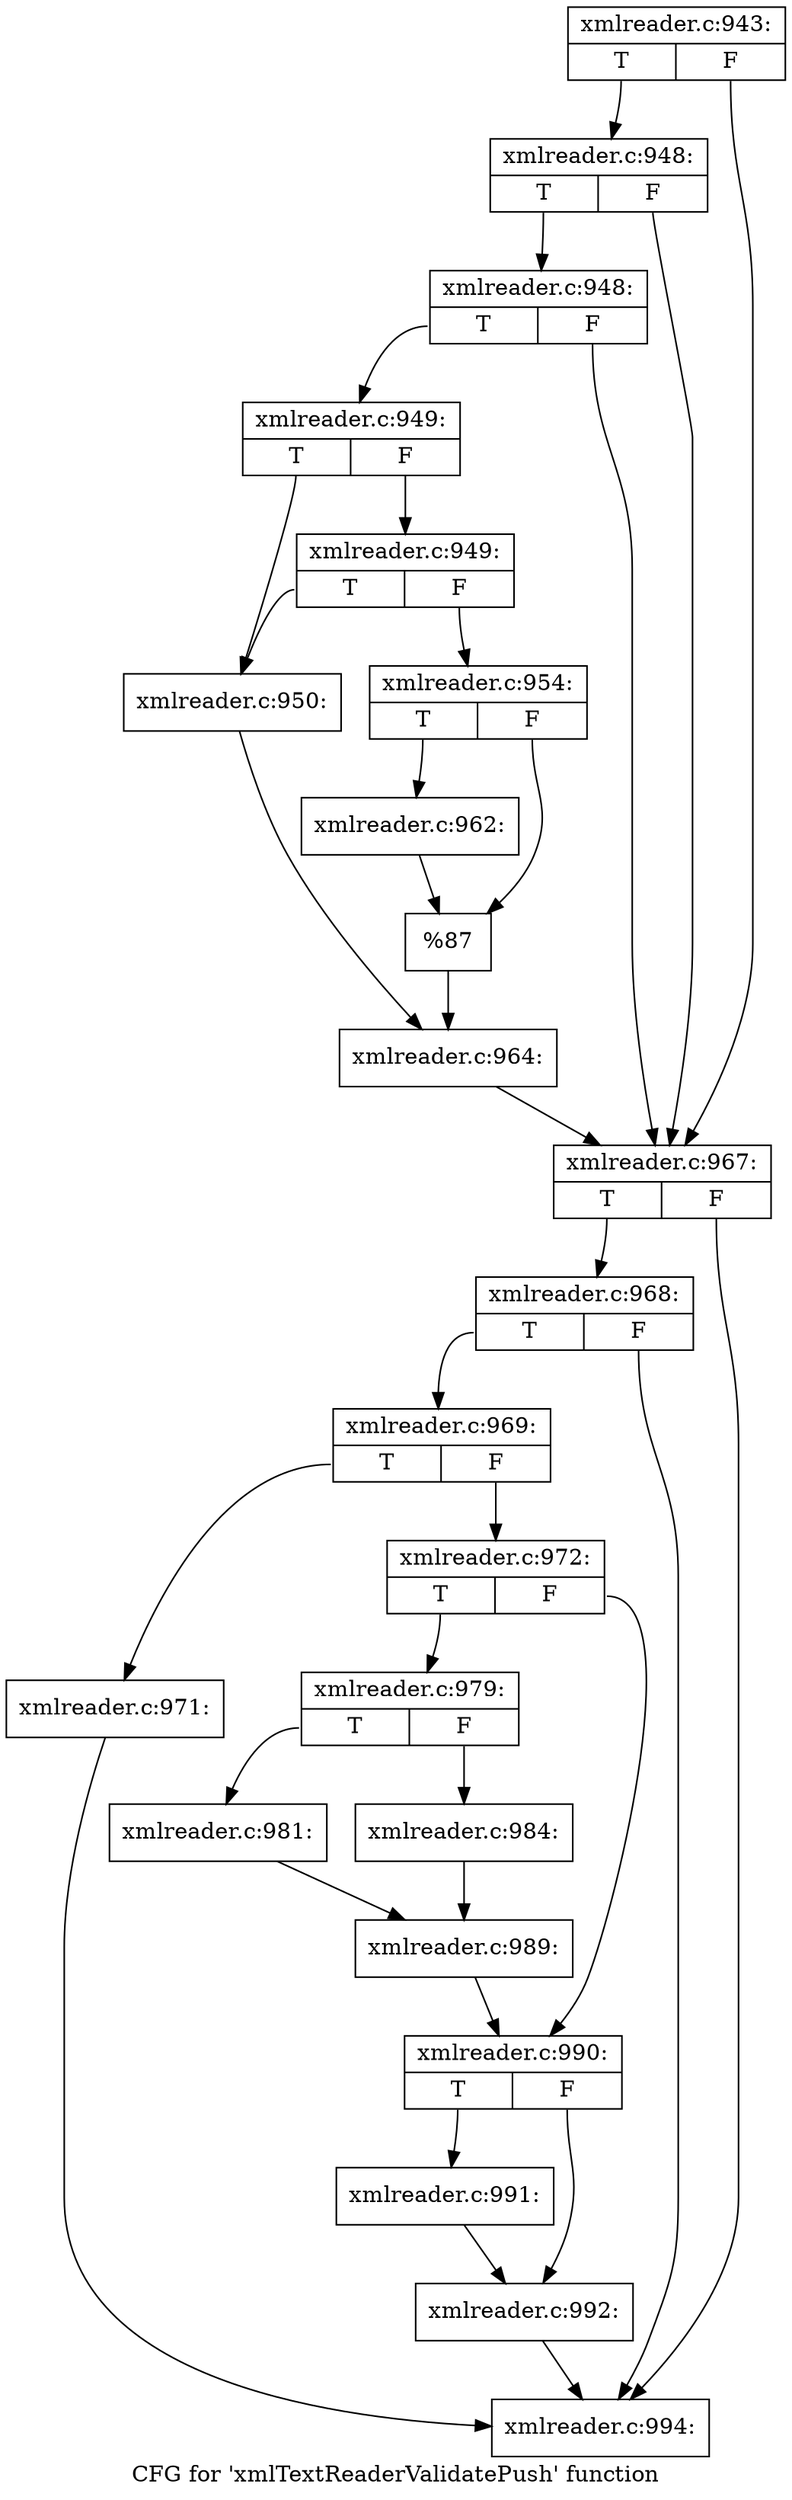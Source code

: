 digraph "CFG for 'xmlTextReaderValidatePush' function" {
	label="CFG for 'xmlTextReaderValidatePush' function";

	Node0x49a2360 [shape=record,label="{xmlreader.c:943:|{<s0>T|<s1>F}}"];
	Node0x49a2360:s0 -> Node0x49a2f50;
	Node0x49a2360:s1 -> Node0x49a2eb0;
	Node0x49a2f50 [shape=record,label="{xmlreader.c:948:|{<s0>T|<s1>F}}"];
	Node0x49a2f50:s0 -> Node0x49a2f00;
	Node0x49a2f50:s1 -> Node0x49a2eb0;
	Node0x49a2f00 [shape=record,label="{xmlreader.c:948:|{<s0>T|<s1>F}}"];
	Node0x49a2f00:s0 -> Node0x49a2e60;
	Node0x49a2f00:s1 -> Node0x49a2eb0;
	Node0x49a2e60 [shape=record,label="{xmlreader.c:949:|{<s0>T|<s1>F}}"];
	Node0x49a2e60:s0 -> Node0x49a3c00;
	Node0x49a2e60:s1 -> Node0x49a3cf0;
	Node0x49a3cf0 [shape=record,label="{xmlreader.c:949:|{<s0>T|<s1>F}}"];
	Node0x49a3cf0:s0 -> Node0x49a3c00;
	Node0x49a3cf0:s1 -> Node0x49a3ca0;
	Node0x49a3c00 [shape=record,label="{xmlreader.c:950:}"];
	Node0x49a3c00 -> Node0x49a3c50;
	Node0x49a3ca0 [shape=record,label="{xmlreader.c:954:|{<s0>T|<s1>F}}"];
	Node0x49a3ca0:s0 -> Node0x49a6f90;
	Node0x49a3ca0:s1 -> Node0x49a6fe0;
	Node0x49a6f90 [shape=record,label="{xmlreader.c:962:}"];
	Node0x49a6f90 -> Node0x49a6fe0;
	Node0x49a6fe0 [shape=record,label="{%87}"];
	Node0x49a6fe0 -> Node0x49a3c50;
	Node0x49a3c50 [shape=record,label="{xmlreader.c:964:}"];
	Node0x49a3c50 -> Node0x49a2eb0;
	Node0x49a2eb0 [shape=record,label="{xmlreader.c:967:|{<s0>T|<s1>F}}"];
	Node0x49a2eb0:s0 -> Node0x49a77f0;
	Node0x49a2eb0:s1 -> Node0x49a77a0;
	Node0x49a77f0 [shape=record,label="{xmlreader.c:968:|{<s0>T|<s1>F}}"];
	Node0x49a77f0:s0 -> Node0x49a7750;
	Node0x49a77f0:s1 -> Node0x49a77a0;
	Node0x49a7750 [shape=record,label="{xmlreader.c:969:|{<s0>T|<s1>F}}"];
	Node0x49a7750:s0 -> Node0x49a8310;
	Node0x49a7750:s1 -> Node0x49a8360;
	Node0x49a8310 [shape=record,label="{xmlreader.c:971:}"];
	Node0x49a8310 -> Node0x49a77a0;
	Node0x49a8360 [shape=record,label="{xmlreader.c:972:|{<s0>T|<s1>F}}"];
	Node0x49a8360:s0 -> Node0x49a8ff0;
	Node0x49a8360:s1 -> Node0x49a9770;
	Node0x49a8ff0 [shape=record,label="{xmlreader.c:979:|{<s0>T|<s1>F}}"];
	Node0x49a8ff0:s0 -> Node0x49a8ec0;
	Node0x49a8ff0:s1 -> Node0x49a8f60;
	Node0x49a8ec0 [shape=record,label="{xmlreader.c:981:}"];
	Node0x49a8ec0 -> Node0x49a8f10;
	Node0x49a8f60 [shape=record,label="{xmlreader.c:984:}"];
	Node0x49a8f60 -> Node0x49a8f10;
	Node0x49a8f10 [shape=record,label="{xmlreader.c:989:}"];
	Node0x49a8f10 -> Node0x49a9770;
	Node0x49a9770 [shape=record,label="{xmlreader.c:990:|{<s0>T|<s1>F}}"];
	Node0x49a9770:s0 -> Node0x480ac10;
	Node0x49a9770:s1 -> Node0x480af40;
	Node0x480ac10 [shape=record,label="{xmlreader.c:991:}"];
	Node0x480ac10 -> Node0x480af40;
	Node0x480af40 [shape=record,label="{xmlreader.c:992:}"];
	Node0x480af40 -> Node0x49a77a0;
	Node0x49a77a0 [shape=record,label="{xmlreader.c:994:}"];
}
